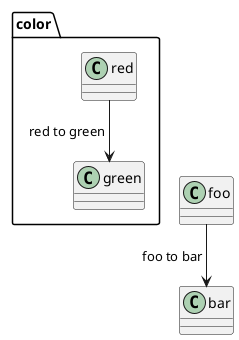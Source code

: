 {
  "sha1": "4opfsov393nk2jukm6ot3nehgg58e5f",
  "insertion": {
    "when": "2024-05-30T20:48:20.534Z",
    "user": "plantuml@gmail.com"
  }
}
@startuml
!pragma layout elk

package color {
class red
class green

red->green : red to green
}

class foo
class bar

foo -> bar : foo to bar

@enduml
